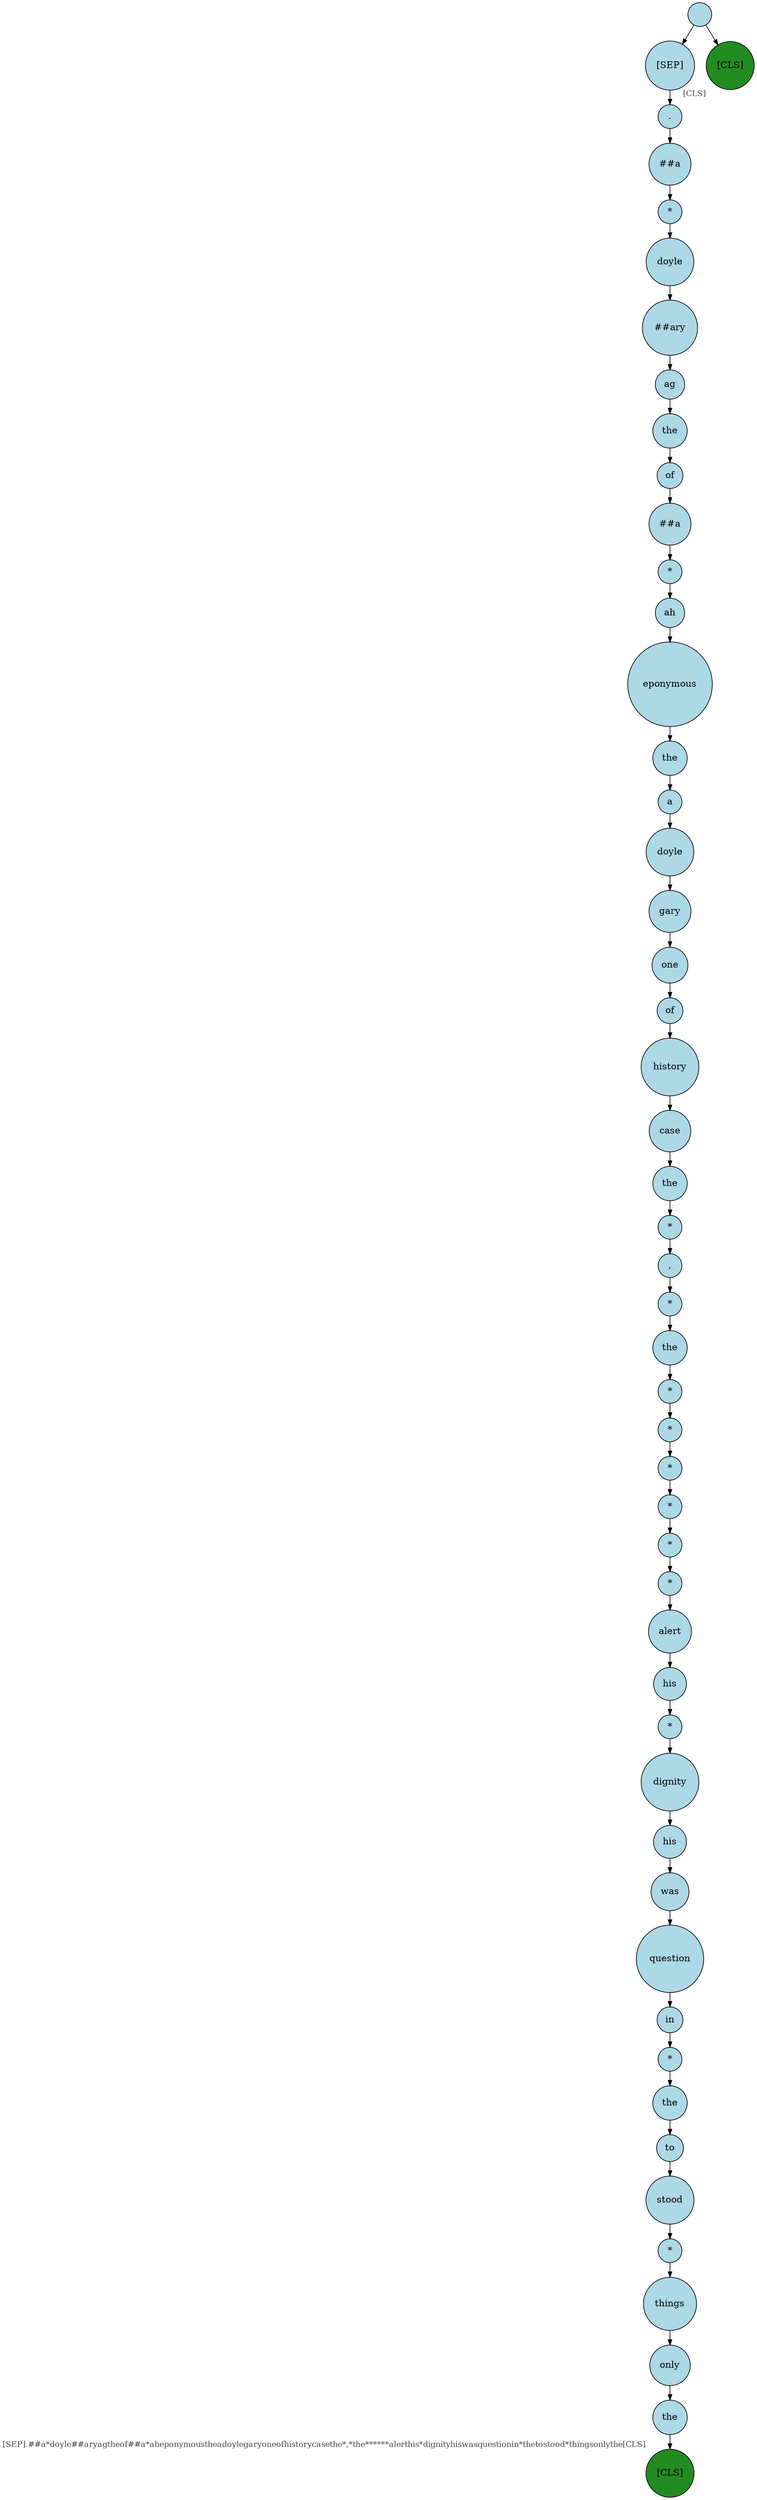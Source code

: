 digraph {
graph [
  nodesep=0.25,
  ranksep=0.3,
  splines=line
];
node [
  style=filled,
  fillcolor=lightblue,
  shape=circle
];
edge [
  arrowsize=0.8,
  color=black
];

94834211790032 [
  label=""
];
140142244353328 [
  label="[SEP]"
];
140139381871248 [
  label="."
];
140146938749104 [
  label="##a"
];
140146954234864 [
  label="*"
];
140146948318768 [
  label="doyle"
];
140146948835504 [
  label="##ary"
];
140146948837424 [
  label="ag"
];
140146497134848 [
  label="the"
];
140146497136208 [
  label="of"
];
140146497142048 [
  label="##a"
];
140146497142688 [
  label="*"
];
140146497137808 [
  label="ah"
];
140139378327344 [
  label="eponymous"
];
140139378327248 [
  label="the"
];
140139378327152 [
  label="a"
];
140139378327056 [
  label="doyle"
];
140139378326960 [
  label="gary"
];
140146931450128 [
  label="one"
];
140146931451024 [
  label="of"
];
140146394145360 [
  label="history"
];
140139380277040 [
  label="case"
];
140144649950512 [
  label="the"
];
140144649950256 [
  label="*"
];
140144649950000 [
  label=","
];
140144649949872 [
  label="*"
];
140144649948592 [
  label="the"
];
140144649949104 [
  label="*"
];
140144649947056 [
  label="*"
];
140139379649712 [
  label="*"
];
140139379777968 [
  label="*"
];
140139379842608 [
  label="*"
];
140139379845296 [
  label="*"
];
140139380129584 [
  label="alert"
];
140139380129440 [
  label="his"
];
140139380129296 [
  label="*"
];
140139380129152 [
  label="dignity"
];
140139380158384 [
  label="his"
];
140139380161584 [
  label="was"
];
140139380160944 [
  label="question"
];
140139380161904 [
  label="in"
];
140139380149104 [
  label="*"
];
140139380518112 [
  label="the"
];
140139380518640 [
  label="to"
];
140139380521632 [
  label="stood"
];
140139380521456 [
  label="*"
];
140143441468016 [
  label="things"
];
140143441477424 [
  label="only"
];
140143441463792 [
  label="the"
];
140143441465136 [
  label="[CLS]"
  xlabel=<<FONT COLOR="grey25" POINT-SIZE="12">[SEP].##a*doyle##aryagtheof##a*aheponymoustheadoylegaryoneofhistorycasethe*,*the******alerthis*dignityhiswasquestionin*thetostood*thingsonlythe[CLS]</FONT>>
  fillcolor="forestgreen"
  color="black"
];
140139385599104 [
  label="[CLS]"
  xlabel=<<FONT COLOR="grey25" POINT-SIZE="12">[CLS]</FONT>>
  fillcolor="forestgreen"
  color="black"
];
140143441463792 -> 140143441465136 [

];
140143441477424 -> 140143441463792 [

];
140143441468016 -> 140143441477424 [

];
140139380521456 -> 140143441468016 [

];
140139380521632 -> 140139380521456 [

];
140139380518640 -> 140139380521632 [

];
140139380518112 -> 140139380518640 [

];
140139380149104 -> 140139380518112 [

];
140139380161904 -> 140139380149104 [

];
140139380160944 -> 140139380161904 [

];
140139380161584 -> 140139380160944 [

];
140139380158384 -> 140139380161584 [

];
140139380129152 -> 140139380158384 [

];
140139380129296 -> 140139380129152 [

];
140139380129440 -> 140139380129296 [

];
140139380129584 -> 140139380129440 [

];
140139379845296 -> 140139380129584 [

];
140139379842608 -> 140139379845296 [

];
140139379777968 -> 140139379842608 [

];
140139379649712 -> 140139379777968 [

];
140144649947056 -> 140139379649712 [

];
140144649949104 -> 140144649947056 [

];
140144649948592 -> 140144649949104 [

];
140144649949872 -> 140144649948592 [

];
140144649950000 -> 140144649949872 [

];
140144649950256 -> 140144649950000 [

];
140144649950512 -> 140144649950256 [

];
140139380277040 -> 140144649950512 [

];
140146394145360 -> 140139380277040 [

];
140146931451024 -> 140146394145360 [

];
140146931450128 -> 140146931451024 [

];
140139378326960 -> 140146931450128 [

];
140139378327056 -> 140139378326960 [

];
140139378327152 -> 140139378327056 [

];
140139378327248 -> 140139378327152 [

];
140139378327344 -> 140139378327248 [

];
140146497137808 -> 140139378327344 [

];
140146497142688 -> 140146497137808 [

];
140146497142048 -> 140146497142688 [

];
140146497136208 -> 140146497142048 [

];
140146497134848 -> 140146497136208 [

];
140146948837424 -> 140146497134848 [

];
140146948835504 -> 140146948837424 [

];
140146948318768 -> 140146948835504 [

];
140146954234864 -> 140146948318768 [

];
140146938749104 -> 140146954234864 [

];
140139381871248 -> 140146938749104 [

];
140142244353328 -> 140139381871248 [

];
94834211790032 -> 140142244353328 [

];
94834211790032 -> 140139385599104 [

];
}